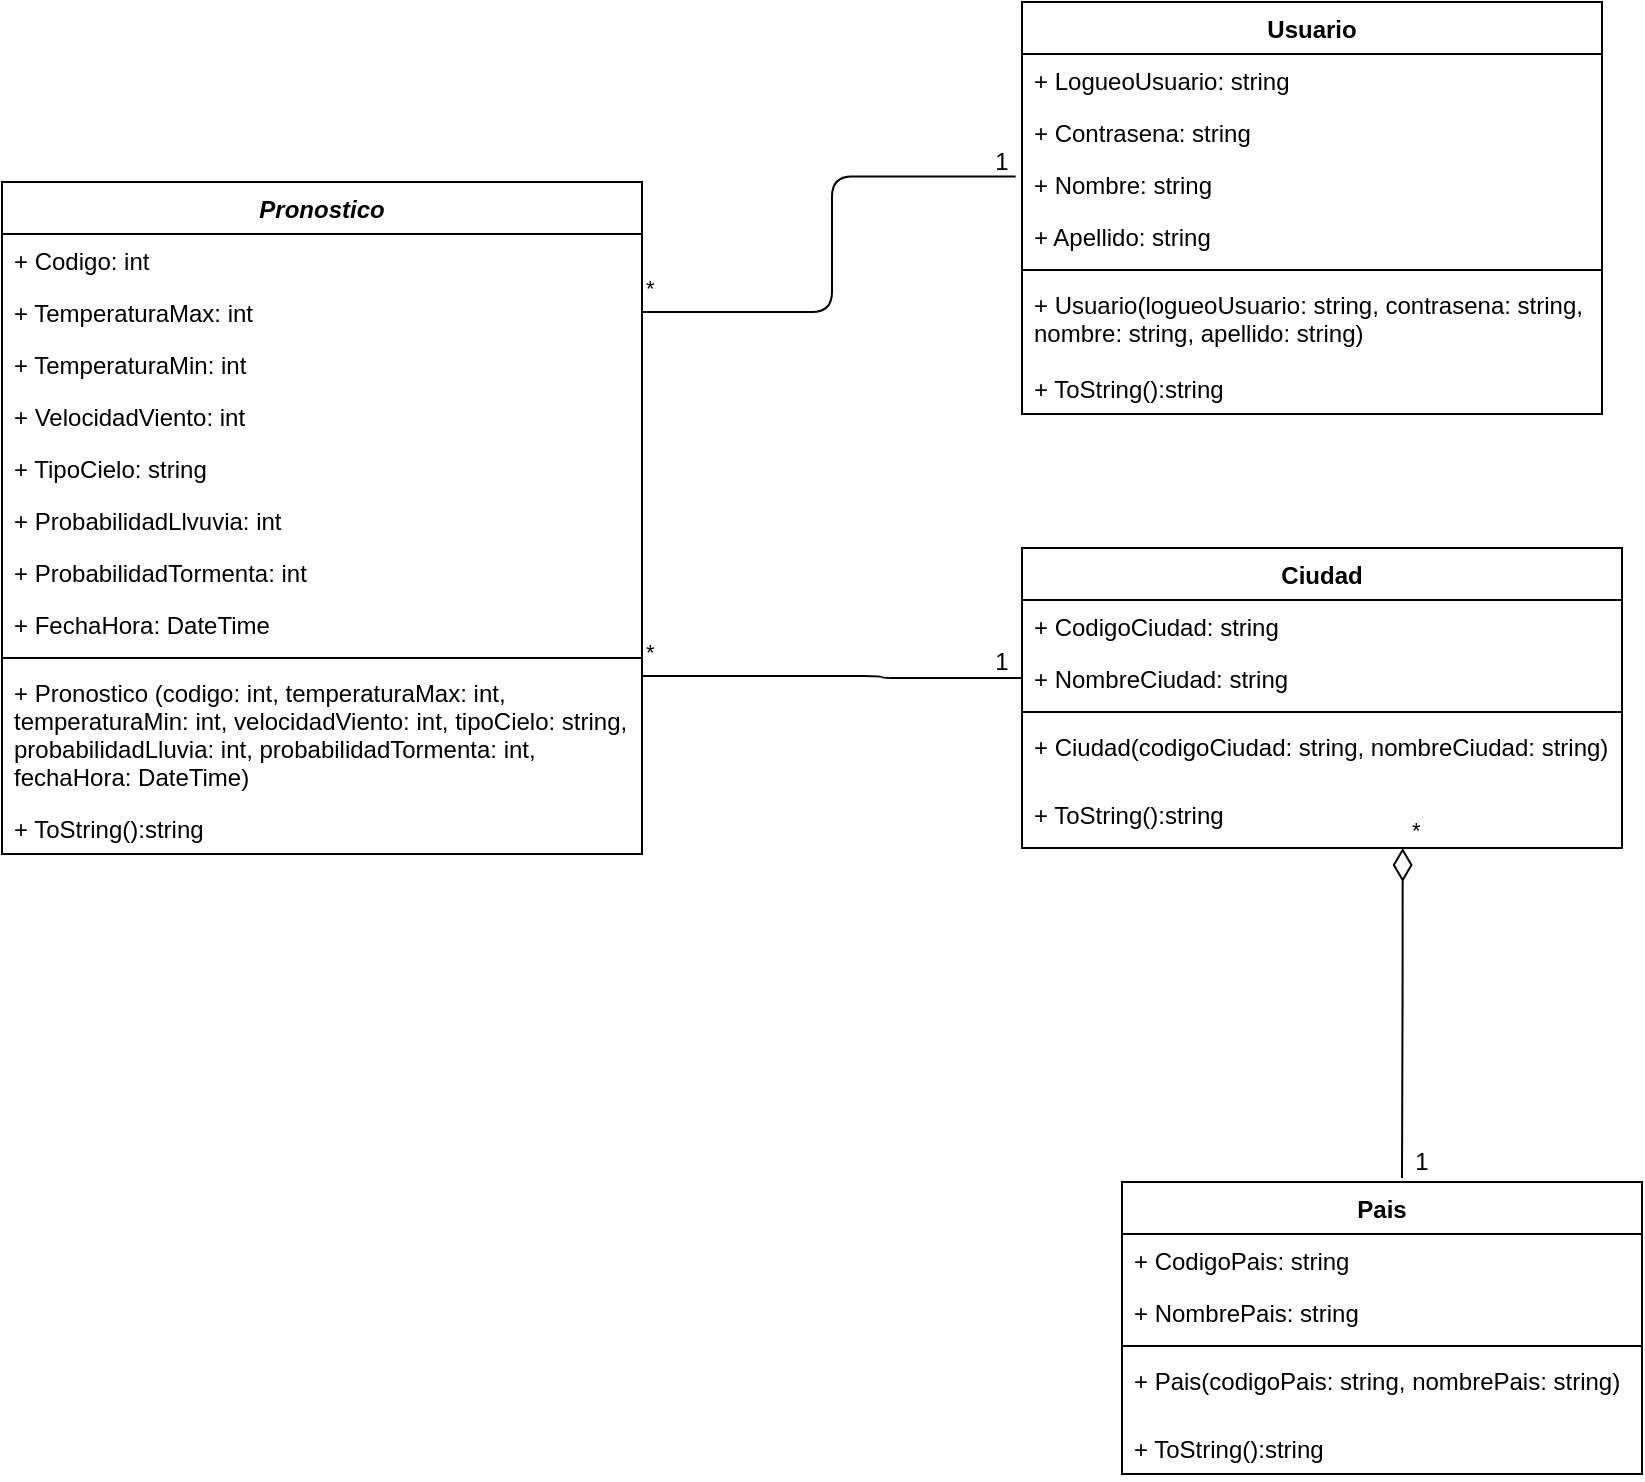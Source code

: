 <mxfile version="14.6.13" type="device"><diagram id="3ireV_O3jEJVHY1szySg" name="Página-1"><mxGraphModel dx="1038" dy="607" grid="1" gridSize="10" guides="1" tooltips="1" connect="1" arrows="1" fold="1" page="1" pageScale="1" pageWidth="827" pageHeight="1169" math="0" shadow="0"><root><mxCell id="0"/><mxCell id="1" parent="0"/><mxCell id="_wlOomSbm6BhyNLHIdDC-1" value="Pronostico" style="swimlane;fontStyle=3;childLayout=stackLayout;horizontal=1;startSize=26;fillColor=none;horizontalStack=0;resizeParent=1;resizeParentMax=0;resizeLast=0;collapsible=1;marginBottom=0;" parent="1" vertex="1"><mxGeometry x="40" y="100" width="320" height="336" as="geometry"><mxRectangle x="80" y="80" width="90" height="26" as="alternateBounds"/></mxGeometry></mxCell><mxCell id="_wlOomSbm6BhyNLHIdDC-17" value="+ Codigo: int" style="text;strokeColor=none;fillColor=none;align=left;verticalAlign=top;spacingLeft=4;spacingRight=4;overflow=hidden;rotatable=0;points=[[0,0.5],[1,0.5]];portConstraint=eastwest;" parent="_wlOomSbm6BhyNLHIdDC-1" vertex="1"><mxGeometry y="26" width="320" height="26" as="geometry"/></mxCell><mxCell id="_wlOomSbm6BhyNLHIdDC-3" value="+ TemperaturaMax: int" style="text;strokeColor=none;fillColor=none;align=left;verticalAlign=top;spacingLeft=4;spacingRight=4;overflow=hidden;rotatable=0;points=[[0,0.5],[1,0.5]];portConstraint=eastwest;fontStyle=0" parent="_wlOomSbm6BhyNLHIdDC-1" vertex="1"><mxGeometry y="52" width="320" height="26" as="geometry"/></mxCell><mxCell id="_wlOomSbm6BhyNLHIdDC-4" value="+ TemperaturaMin: int" style="text;strokeColor=none;fillColor=none;align=left;verticalAlign=top;spacingLeft=4;spacingRight=4;overflow=hidden;rotatable=0;points=[[0,0.5],[1,0.5]];portConstraint=eastwest;" parent="_wlOomSbm6BhyNLHIdDC-1" vertex="1"><mxGeometry y="78" width="320" height="26" as="geometry"/></mxCell><mxCell id="_wlOomSbm6BhyNLHIdDC-5" value="+ VelocidadViento: int" style="text;strokeColor=none;fillColor=none;align=left;verticalAlign=top;spacingLeft=4;spacingRight=4;overflow=hidden;rotatable=0;points=[[0,0.5],[1,0.5]];portConstraint=eastwest;fontStyle=0" parent="_wlOomSbm6BhyNLHIdDC-1" vertex="1"><mxGeometry y="104" width="320" height="26" as="geometry"/></mxCell><mxCell id="_wlOomSbm6BhyNLHIdDC-6" value="+ TipoCielo: string" style="text;strokeColor=none;fillColor=none;align=left;verticalAlign=top;spacingLeft=4;spacingRight=4;overflow=hidden;rotatable=0;points=[[0,0.5],[1,0.5]];portConstraint=eastwest;fontStyle=0" parent="_wlOomSbm6BhyNLHIdDC-1" vertex="1"><mxGeometry y="130" width="320" height="26" as="geometry"/></mxCell><mxCell id="_wlOomSbm6BhyNLHIdDC-7" value="+ ProbabilidadLlvuvia: int" style="text;strokeColor=none;fillColor=none;align=left;verticalAlign=top;spacingLeft=4;spacingRight=4;overflow=hidden;rotatable=0;points=[[0,0.5],[1,0.5]];portConstraint=eastwest;" parent="_wlOomSbm6BhyNLHIdDC-1" vertex="1"><mxGeometry y="156" width="320" height="26" as="geometry"/></mxCell><mxCell id="_wlOomSbm6BhyNLHIdDC-8" value="+ ProbabilidadTormenta: int" style="text;strokeColor=none;fillColor=none;align=left;verticalAlign=top;spacingLeft=4;spacingRight=4;overflow=hidden;rotatable=0;points=[[0,0.5],[1,0.5]];portConstraint=eastwest;" parent="_wlOomSbm6BhyNLHIdDC-1" vertex="1"><mxGeometry y="182" width="320" height="26" as="geometry"/></mxCell><mxCell id="_wlOomSbm6BhyNLHIdDC-14" value="+ FechaHora: DateTime" style="text;strokeColor=none;fillColor=none;align=left;verticalAlign=top;spacingLeft=4;spacingRight=4;overflow=hidden;rotatable=0;points=[[0,0.5],[1,0.5]];portConstraint=eastwest;" parent="_wlOomSbm6BhyNLHIdDC-1" vertex="1"><mxGeometry y="208" width="320" height="26" as="geometry"/></mxCell><mxCell id="_wlOomSbm6BhyNLHIdDC-10" value="" style="line;strokeWidth=1;fillColor=none;align=left;verticalAlign=middle;spacingTop=-1;spacingLeft=3;spacingRight=3;rotatable=0;labelPosition=right;points=[];portConstraint=eastwest;" parent="_wlOomSbm6BhyNLHIdDC-1" vertex="1"><mxGeometry y="234" width="320" height="8" as="geometry"/></mxCell><mxCell id="_wlOomSbm6BhyNLHIdDC-11" value="+ Pronostico (codigo: int, temperaturaMax: int,&#10;temperaturaMin: int, velocidadViento: int, tipoCielo: string,&#10;probabilidadLluvia: int, probabilidadTormenta: int,&#10;fechaHora: DateTime)" style="text;strokeColor=none;fillColor=none;align=left;verticalAlign=top;spacingLeft=4;spacingRight=4;overflow=hidden;rotatable=0;points=[[0,0.5],[1,0.5]];portConstraint=eastwest;" parent="_wlOomSbm6BhyNLHIdDC-1" vertex="1"><mxGeometry y="242" width="320" height="68" as="geometry"/></mxCell><mxCell id="_wlOomSbm6BhyNLHIdDC-13" value="+ ToString():string" style="text;strokeColor=none;fillColor=none;align=left;verticalAlign=top;spacingLeft=4;spacingRight=4;overflow=hidden;rotatable=0;points=[[0,0.5],[1,0.5]];portConstraint=eastwest;" parent="_wlOomSbm6BhyNLHIdDC-1" vertex="1"><mxGeometry y="310" width="320" height="26" as="geometry"/></mxCell><mxCell id="_wlOomSbm6BhyNLHIdDC-18" value="Pais" style="swimlane;fontStyle=1;childLayout=stackLayout;horizontal=1;startSize=26;fillColor=none;horizontalStack=0;resizeParent=1;resizeParentMax=0;resizeLast=0;collapsible=1;marginBottom=0;" parent="1" vertex="1"><mxGeometry x="600" y="600" width="260" height="146" as="geometry"/></mxCell><mxCell id="_wlOomSbm6BhyNLHIdDC-19" value="+ CodigoPais: string" style="text;strokeColor=none;fillColor=none;align=left;verticalAlign=top;spacingLeft=4;spacingRight=4;overflow=hidden;rotatable=0;points=[[0,0.5],[1,0.5]];portConstraint=eastwest;" parent="_wlOomSbm6BhyNLHIdDC-18" vertex="1"><mxGeometry y="26" width="260" height="26" as="geometry"/></mxCell><mxCell id="_wlOomSbm6BhyNLHIdDC-20" value="+ NombrePais: string" style="text;strokeColor=none;fillColor=none;align=left;verticalAlign=top;spacingLeft=4;spacingRight=4;overflow=hidden;rotatable=0;points=[[0,0.5],[1,0.5]];portConstraint=eastwest;" parent="_wlOomSbm6BhyNLHIdDC-18" vertex="1"><mxGeometry y="52" width="260" height="26" as="geometry"/></mxCell><mxCell id="_wlOomSbm6BhyNLHIdDC-22" value="" style="line;strokeWidth=1;fillColor=none;align=left;verticalAlign=middle;spacingTop=-1;spacingLeft=3;spacingRight=3;rotatable=0;labelPosition=right;points=[];portConstraint=eastwest;" parent="_wlOomSbm6BhyNLHIdDC-18" vertex="1"><mxGeometry y="78" width="260" height="8" as="geometry"/></mxCell><mxCell id="_wlOomSbm6BhyNLHIdDC-23" value="+ Pais(codigoPais: string, nombrePais: string)" style="text;strokeColor=none;fillColor=none;align=left;verticalAlign=top;spacingLeft=4;spacingRight=4;overflow=hidden;rotatable=0;points=[[0,0.5],[1,0.5]];portConstraint=eastwest;" parent="_wlOomSbm6BhyNLHIdDC-18" vertex="1"><mxGeometry y="86" width="260" height="34" as="geometry"/></mxCell><mxCell id="_wlOomSbm6BhyNLHIdDC-24" value="+ ToString():string" style="text;strokeColor=none;fillColor=none;align=left;verticalAlign=top;spacingLeft=4;spacingRight=4;overflow=hidden;rotatable=0;points=[[0,0.5],[1,0.5]];portConstraint=eastwest;" parent="_wlOomSbm6BhyNLHIdDC-18" vertex="1"><mxGeometry y="120" width="260" height="26" as="geometry"/></mxCell><mxCell id="_wlOomSbm6BhyNLHIdDC-25" value="Ciudad" style="swimlane;fontStyle=1;childLayout=stackLayout;horizontal=1;startSize=26;fillColor=none;horizontalStack=0;resizeParent=1;resizeParentMax=0;resizeLast=0;collapsible=1;marginBottom=0;" parent="1" vertex="1"><mxGeometry x="550" y="283" width="300" height="150" as="geometry"/></mxCell><mxCell id="_wlOomSbm6BhyNLHIdDC-26" value="+ CodigoCiudad: string" style="text;strokeColor=none;fillColor=none;align=left;verticalAlign=top;spacingLeft=4;spacingRight=4;overflow=hidden;rotatable=0;points=[[0,0.5],[1,0.5]];portConstraint=eastwest;" parent="_wlOomSbm6BhyNLHIdDC-25" vertex="1"><mxGeometry y="26" width="300" height="26" as="geometry"/></mxCell><mxCell id="_wlOomSbm6BhyNLHIdDC-27" value="+ NombreCiudad: string" style="text;strokeColor=none;fillColor=none;align=left;verticalAlign=top;spacingLeft=4;spacingRight=4;overflow=hidden;rotatable=0;points=[[0,0.5],[1,0.5]];portConstraint=eastwest;" parent="_wlOomSbm6BhyNLHIdDC-25" vertex="1"><mxGeometry y="52" width="300" height="26" as="geometry"/></mxCell><mxCell id="_wlOomSbm6BhyNLHIdDC-29" value="" style="line;strokeWidth=1;fillColor=none;align=left;verticalAlign=middle;spacingTop=-1;spacingLeft=3;spacingRight=3;rotatable=0;labelPosition=right;points=[];portConstraint=eastwest;" parent="_wlOomSbm6BhyNLHIdDC-25" vertex="1"><mxGeometry y="78" width="300" height="8" as="geometry"/></mxCell><mxCell id="_wlOomSbm6BhyNLHIdDC-30" value="+ Ciudad(codigoCiudad: string, nombreCiudad: string)" style="text;strokeColor=none;fillColor=none;align=left;verticalAlign=top;spacingLeft=4;spacingRight=4;overflow=hidden;rotatable=0;points=[[0,0.5],[1,0.5]];portConstraint=eastwest;" parent="_wlOomSbm6BhyNLHIdDC-25" vertex="1"><mxGeometry y="86" width="300" height="34" as="geometry"/></mxCell><mxCell id="_wlOomSbm6BhyNLHIdDC-31" value="+ ToString():string" style="text;strokeColor=none;fillColor=none;align=left;verticalAlign=top;spacingLeft=4;spacingRight=4;overflow=hidden;rotatable=0;points=[[0,0.5],[1,0.5]];portConstraint=eastwest;" parent="_wlOomSbm6BhyNLHIdDC-25" vertex="1"><mxGeometry y="120" width="300" height="30" as="geometry"/></mxCell><mxCell id="_wlOomSbm6BhyNLHIdDC-41" value="*" style="endArrow=none;html=1;endSize=12;startArrow=none;startSize=14;startFill=0;edgeStyle=orthogonalEdgeStyle;align=left;verticalAlign=bottom;exitX=1;exitY=0.5;exitDx=0;exitDy=0;entryX=-0.011;entryY=1.354;entryDx=0;entryDy=0;entryPerimeter=0;endFill=0;" parent="1" source="_wlOomSbm6BhyNLHIdDC-3" target="_wlOomSbm6BhyNLHIdDC-34" edge="1"><mxGeometry x="-1" y="3" relative="1" as="geometry"><mxPoint x="360" y="191.59" as="sourcePoint"/><mxPoint x="494.22" y="216.004" as="targetPoint"/></mxGeometry></mxCell><mxCell id="_wlOomSbm6BhyNLHIdDC-42" value="*" style="endArrow=none;html=1;endSize=12;startArrow=none;startSize=14;startFill=0;edgeStyle=orthogonalEdgeStyle;align=left;verticalAlign=bottom;exitX=1;exitY=0.5;exitDx=0;exitDy=0;entryX=0;entryY=0.5;entryDx=0;entryDy=0;endFill=0;" parent="1" target="_wlOomSbm6BhyNLHIdDC-27" edge="1"><mxGeometry x="-1" y="3" relative="1" as="geometry"><mxPoint x="360" y="347" as="sourcePoint"/><mxPoint x="570" y="334" as="targetPoint"/><Array as="points"><mxPoint x="480" y="347"/><mxPoint x="480" y="348"/></Array></mxGeometry></mxCell><mxCell id="Yz3esRrmi3EJ4GHuY8zf-3" value="*" style="endArrow=none;html=1;endSize=12;startArrow=diamondThin;startSize=14;startFill=0;edgeStyle=orthogonalEdgeStyle;align=left;verticalAlign=bottom;endFill=0;" parent="1" edge="1"><mxGeometry x="-1" y="3" relative="1" as="geometry"><mxPoint x="740.34" y="433" as="sourcePoint"/><mxPoint x="740" y="598" as="targetPoint"/><Array as="points"><mxPoint x="740.34" y="501"/><mxPoint x="740.34" y="501"/></Array></mxGeometry></mxCell><mxCell id="_wlOomSbm6BhyNLHIdDC-32" value="Usuario" style="swimlane;fontStyle=1;childLayout=stackLayout;horizontal=1;startSize=26;fillColor=none;horizontalStack=0;resizeParent=1;resizeParentMax=0;resizeLast=0;collapsible=1;marginBottom=0;" parent="1" vertex="1"><mxGeometry x="550" y="10" width="290" height="206" as="geometry"/></mxCell><mxCell id="_wlOomSbm6BhyNLHIdDC-33" value="+ LogueoUsuario: string" style="text;strokeColor=none;fillColor=none;align=left;verticalAlign=top;spacingLeft=4;spacingRight=4;overflow=hidden;rotatable=0;points=[[0,0.5],[1,0.5]];portConstraint=eastwest;" parent="_wlOomSbm6BhyNLHIdDC-32" vertex="1"><mxGeometry y="26" width="290" height="26" as="geometry"/></mxCell><mxCell id="_wlOomSbm6BhyNLHIdDC-34" value="+ Contrasena: string" style="text;strokeColor=none;fillColor=none;align=left;verticalAlign=top;spacingLeft=4;spacingRight=4;overflow=hidden;rotatable=0;points=[[0,0.5],[1,0.5]];portConstraint=eastwest;" parent="_wlOomSbm6BhyNLHIdDC-32" vertex="1"><mxGeometry y="52" width="290" height="26" as="geometry"/></mxCell><mxCell id="_wlOomSbm6BhyNLHIdDC-39" value="+ Nombre: string" style="text;strokeColor=none;fillColor=none;align=left;verticalAlign=top;spacingLeft=4;spacingRight=4;overflow=hidden;rotatable=0;points=[[0,0.5],[1,0.5]];portConstraint=eastwest;" parent="_wlOomSbm6BhyNLHIdDC-32" vertex="1"><mxGeometry y="78" width="290" height="26" as="geometry"/></mxCell><mxCell id="_wlOomSbm6BhyNLHIdDC-35" value="+ Apellido: string" style="text;strokeColor=none;fillColor=none;align=left;verticalAlign=top;spacingLeft=4;spacingRight=4;overflow=hidden;rotatable=0;points=[[0,0.5],[1,0.5]];portConstraint=eastwest;" parent="_wlOomSbm6BhyNLHIdDC-32" vertex="1"><mxGeometry y="104" width="290" height="26" as="geometry"/></mxCell><mxCell id="_wlOomSbm6BhyNLHIdDC-36" value="" style="line;strokeWidth=1;fillColor=none;align=left;verticalAlign=middle;spacingTop=-1;spacingLeft=3;spacingRight=3;rotatable=0;labelPosition=right;points=[];portConstraint=eastwest;" parent="_wlOomSbm6BhyNLHIdDC-32" vertex="1"><mxGeometry y="130" width="290" height="8" as="geometry"/></mxCell><mxCell id="_wlOomSbm6BhyNLHIdDC-37" value="+ Usuario(logueoUsuario: string, contrasena: string,&#10;nombre: string, apellido: string)" style="text;strokeColor=none;fillColor=none;align=left;verticalAlign=top;spacingLeft=4;spacingRight=4;overflow=hidden;rotatable=0;points=[[0,0.5],[1,0.5]];portConstraint=eastwest;" parent="_wlOomSbm6BhyNLHIdDC-32" vertex="1"><mxGeometry y="138" width="290" height="42" as="geometry"/></mxCell><mxCell id="_wlOomSbm6BhyNLHIdDC-38" value="+ ToString():string" style="text;strokeColor=none;fillColor=none;align=left;verticalAlign=top;spacingLeft=4;spacingRight=4;overflow=hidden;rotatable=0;points=[[0,0.5],[1,0.5]];portConstraint=eastwest;" parent="_wlOomSbm6BhyNLHIdDC-32" vertex="1"><mxGeometry y="180" width="290" height="26" as="geometry"/></mxCell><mxCell id="_oLk-8SQKHWUMiJMpnpn-2" value="1" style="text;html=1;strokeColor=none;fillColor=none;align=center;verticalAlign=middle;whiteSpace=wrap;rounded=0;" vertex="1" parent="1"><mxGeometry x="730" y="580" width="40" height="20" as="geometry"/></mxCell><mxCell id="_oLk-8SQKHWUMiJMpnpn-3" value="1" style="text;html=1;strokeColor=none;fillColor=none;align=center;verticalAlign=middle;whiteSpace=wrap;rounded=0;" vertex="1" parent="1"><mxGeometry x="520" y="80" width="40" height="20" as="geometry"/></mxCell><mxCell id="_oLk-8SQKHWUMiJMpnpn-4" value="1" style="text;html=1;strokeColor=none;fillColor=none;align=center;verticalAlign=middle;whiteSpace=wrap;rounded=0;" vertex="1" parent="1"><mxGeometry x="520" y="330" width="40" height="20" as="geometry"/></mxCell></root></mxGraphModel></diagram></mxfile>